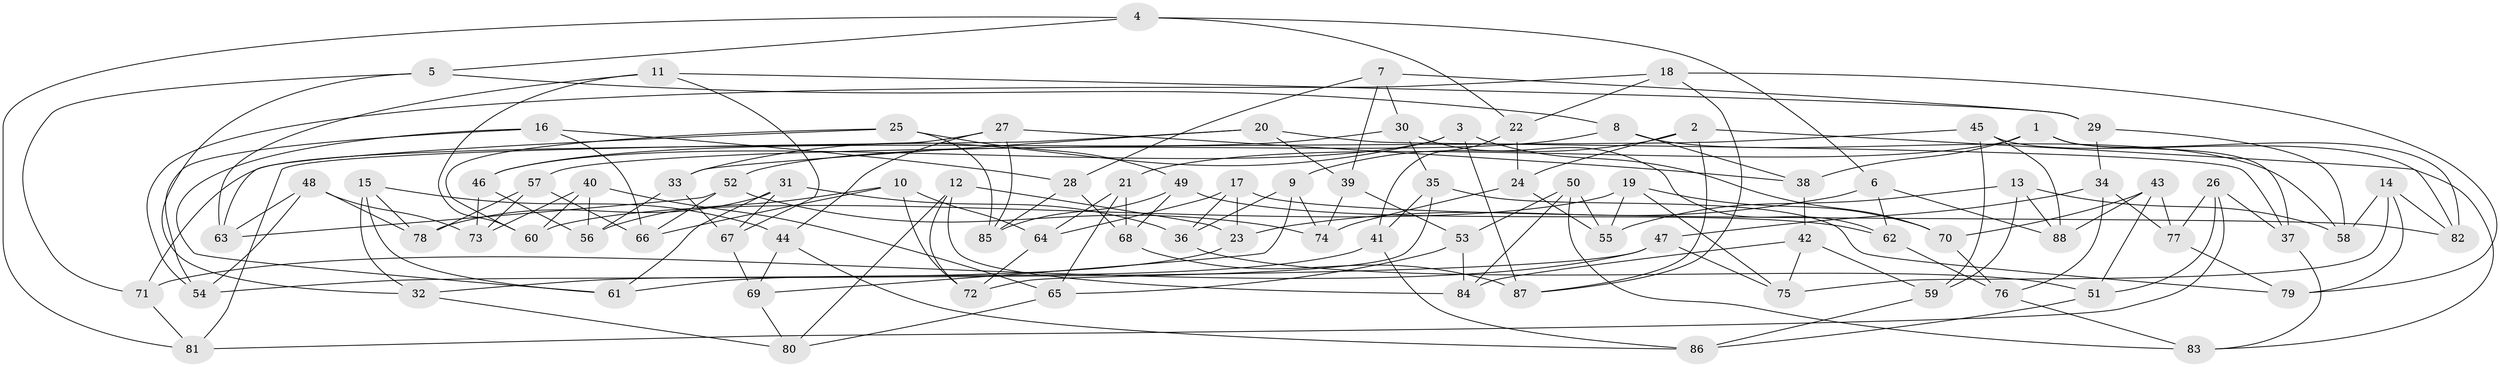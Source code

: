 // coarse degree distribution, {6: 0.4909090909090909, 4: 0.4, 5: 0.10909090909090909}
// Generated by graph-tools (version 1.1) at 2025/24/03/03/25 07:24:23]
// undirected, 88 vertices, 176 edges
graph export_dot {
graph [start="1"]
  node [color=gray90,style=filled];
  1;
  2;
  3;
  4;
  5;
  6;
  7;
  8;
  9;
  10;
  11;
  12;
  13;
  14;
  15;
  16;
  17;
  18;
  19;
  20;
  21;
  22;
  23;
  24;
  25;
  26;
  27;
  28;
  29;
  30;
  31;
  32;
  33;
  34;
  35;
  36;
  37;
  38;
  39;
  40;
  41;
  42;
  43;
  44;
  45;
  46;
  47;
  48;
  49;
  50;
  51;
  52;
  53;
  54;
  55;
  56;
  57;
  58;
  59;
  60;
  61;
  62;
  63;
  64;
  65;
  66;
  67;
  68;
  69;
  70;
  71;
  72;
  73;
  74;
  75;
  76;
  77;
  78;
  79;
  80;
  81;
  82;
  83;
  84;
  85;
  86;
  87;
  88;
  1 -- 21;
  1 -- 38;
  1 -- 82;
  1 -- 37;
  2 -- 87;
  2 -- 83;
  2 -- 24;
  2 -- 9;
  3 -- 70;
  3 -- 87;
  3 -- 33;
  3 -- 46;
  4 -- 22;
  4 -- 81;
  4 -- 5;
  4 -- 6;
  5 -- 71;
  5 -- 8;
  5 -- 32;
  6 -- 88;
  6 -- 62;
  6 -- 23;
  7 -- 29;
  7 -- 30;
  7 -- 28;
  7 -- 39;
  8 -- 52;
  8 -- 58;
  8 -- 38;
  9 -- 36;
  9 -- 69;
  9 -- 74;
  10 -- 72;
  10 -- 66;
  10 -- 56;
  10 -- 64;
  11 -- 29;
  11 -- 60;
  11 -- 67;
  11 -- 63;
  12 -- 80;
  12 -- 84;
  12 -- 23;
  12 -- 72;
  13 -- 59;
  13 -- 58;
  13 -- 55;
  13 -- 88;
  14 -- 75;
  14 -- 82;
  14 -- 58;
  14 -- 79;
  15 -- 32;
  15 -- 61;
  15 -- 44;
  15 -- 78;
  16 -- 28;
  16 -- 54;
  16 -- 61;
  16 -- 66;
  17 -- 36;
  17 -- 82;
  17 -- 64;
  17 -- 23;
  18 -- 54;
  18 -- 22;
  18 -- 87;
  18 -- 79;
  19 -- 55;
  19 -- 60;
  19 -- 75;
  19 -- 70;
  20 -- 33;
  20 -- 39;
  20 -- 37;
  20 -- 81;
  21 -- 68;
  21 -- 65;
  21 -- 64;
  22 -- 24;
  22 -- 41;
  23 -- 32;
  24 -- 74;
  24 -- 55;
  25 -- 49;
  25 -- 63;
  25 -- 60;
  25 -- 85;
  26 -- 37;
  26 -- 81;
  26 -- 77;
  26 -- 51;
  27 -- 71;
  27 -- 38;
  27 -- 44;
  27 -- 85;
  28 -- 85;
  28 -- 68;
  29 -- 34;
  29 -- 58;
  30 -- 46;
  30 -- 62;
  30 -- 35;
  31 -- 36;
  31 -- 78;
  31 -- 61;
  31 -- 67;
  32 -- 80;
  33 -- 56;
  33 -- 67;
  34 -- 77;
  34 -- 76;
  34 -- 47;
  35 -- 79;
  35 -- 41;
  35 -- 72;
  36 -- 51;
  37 -- 83;
  38 -- 42;
  39 -- 53;
  39 -- 74;
  40 -- 56;
  40 -- 65;
  40 -- 60;
  40 -- 73;
  41 -- 86;
  41 -- 61;
  42 -- 59;
  42 -- 75;
  42 -- 84;
  43 -- 77;
  43 -- 70;
  43 -- 51;
  43 -- 88;
  44 -- 69;
  44 -- 86;
  45 -- 57;
  45 -- 82;
  45 -- 59;
  45 -- 88;
  46 -- 73;
  46 -- 56;
  47 -- 71;
  47 -- 54;
  47 -- 75;
  48 -- 73;
  48 -- 54;
  48 -- 78;
  48 -- 63;
  49 -- 62;
  49 -- 68;
  49 -- 85;
  50 -- 53;
  50 -- 83;
  50 -- 55;
  50 -- 84;
  51 -- 86;
  52 -- 66;
  52 -- 74;
  52 -- 63;
  53 -- 65;
  53 -- 84;
  57 -- 78;
  57 -- 73;
  57 -- 66;
  59 -- 86;
  62 -- 76;
  64 -- 72;
  65 -- 80;
  67 -- 69;
  68 -- 87;
  69 -- 80;
  70 -- 76;
  71 -- 81;
  76 -- 83;
  77 -- 79;
}
